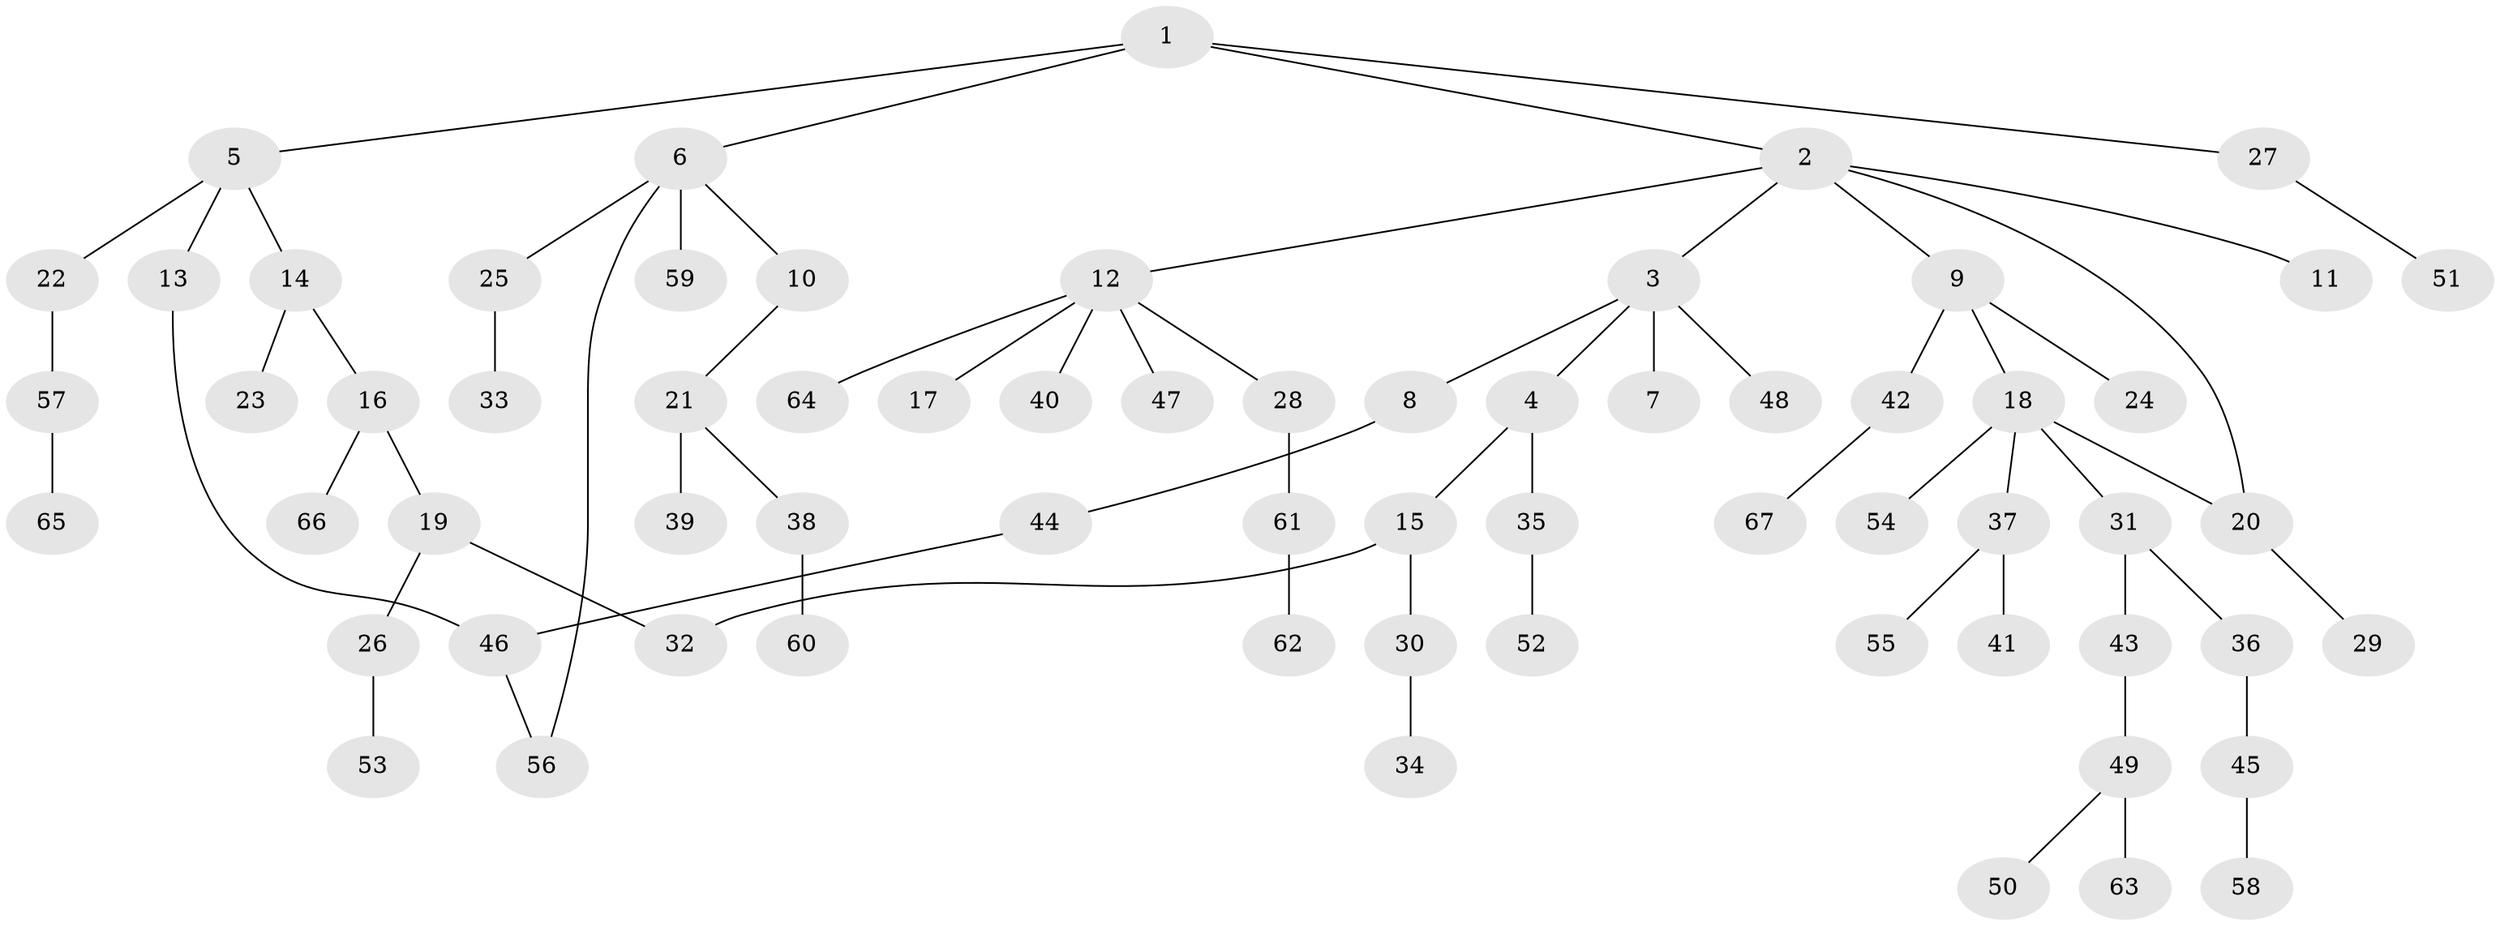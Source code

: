// coarse degree distribution, {6: 0.047619047619047616, 5: 0.047619047619047616, 4: 0.09523809523809523, 3: 0.19047619047619047, 2: 0.19047619047619047, 1: 0.42857142857142855}
// Generated by graph-tools (version 1.1) at 2025/49/03/04/25 22:49:15]
// undirected, 67 vertices, 70 edges
graph export_dot {
  node [color=gray90,style=filled];
  1;
  2;
  3;
  4;
  5;
  6;
  7;
  8;
  9;
  10;
  11;
  12;
  13;
  14;
  15;
  16;
  17;
  18;
  19;
  20;
  21;
  22;
  23;
  24;
  25;
  26;
  27;
  28;
  29;
  30;
  31;
  32;
  33;
  34;
  35;
  36;
  37;
  38;
  39;
  40;
  41;
  42;
  43;
  44;
  45;
  46;
  47;
  48;
  49;
  50;
  51;
  52;
  53;
  54;
  55;
  56;
  57;
  58;
  59;
  60;
  61;
  62;
  63;
  64;
  65;
  66;
  67;
  1 -- 2;
  1 -- 5;
  1 -- 6;
  1 -- 27;
  2 -- 3;
  2 -- 9;
  2 -- 11;
  2 -- 12;
  2 -- 20;
  3 -- 4;
  3 -- 7;
  3 -- 8;
  3 -- 48;
  4 -- 15;
  4 -- 35;
  5 -- 13;
  5 -- 14;
  5 -- 22;
  6 -- 10;
  6 -- 25;
  6 -- 56;
  6 -- 59;
  8 -- 44;
  9 -- 18;
  9 -- 24;
  9 -- 42;
  10 -- 21;
  12 -- 17;
  12 -- 28;
  12 -- 40;
  12 -- 47;
  12 -- 64;
  13 -- 46;
  14 -- 16;
  14 -- 23;
  15 -- 30;
  15 -- 32;
  16 -- 19;
  16 -- 66;
  18 -- 20;
  18 -- 31;
  18 -- 37;
  18 -- 54;
  19 -- 26;
  19 -- 32;
  20 -- 29;
  21 -- 38;
  21 -- 39;
  22 -- 57;
  25 -- 33;
  26 -- 53;
  27 -- 51;
  28 -- 61;
  30 -- 34;
  31 -- 36;
  31 -- 43;
  35 -- 52;
  36 -- 45;
  37 -- 41;
  37 -- 55;
  38 -- 60;
  42 -- 67;
  43 -- 49;
  44 -- 46;
  45 -- 58;
  46 -- 56;
  49 -- 50;
  49 -- 63;
  57 -- 65;
  61 -- 62;
}

